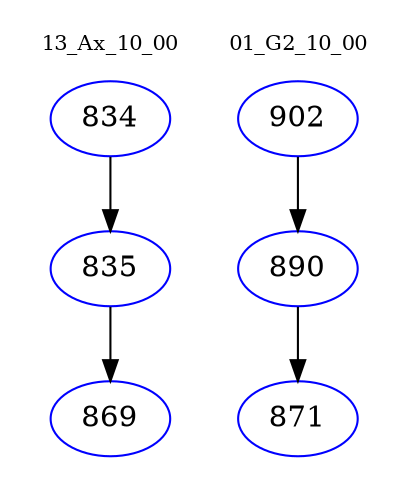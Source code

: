 digraph{
subgraph cluster_0 {
color = white
label = "13_Ax_10_00";
fontsize=10;
T0_834 [label="834", color="blue"]
T0_834 -> T0_835 [color="black"]
T0_835 [label="835", color="blue"]
T0_835 -> T0_869 [color="black"]
T0_869 [label="869", color="blue"]
}
subgraph cluster_1 {
color = white
label = "01_G2_10_00";
fontsize=10;
T1_902 [label="902", color="blue"]
T1_902 -> T1_890 [color="black"]
T1_890 [label="890", color="blue"]
T1_890 -> T1_871 [color="black"]
T1_871 [label="871", color="blue"]
}
}

